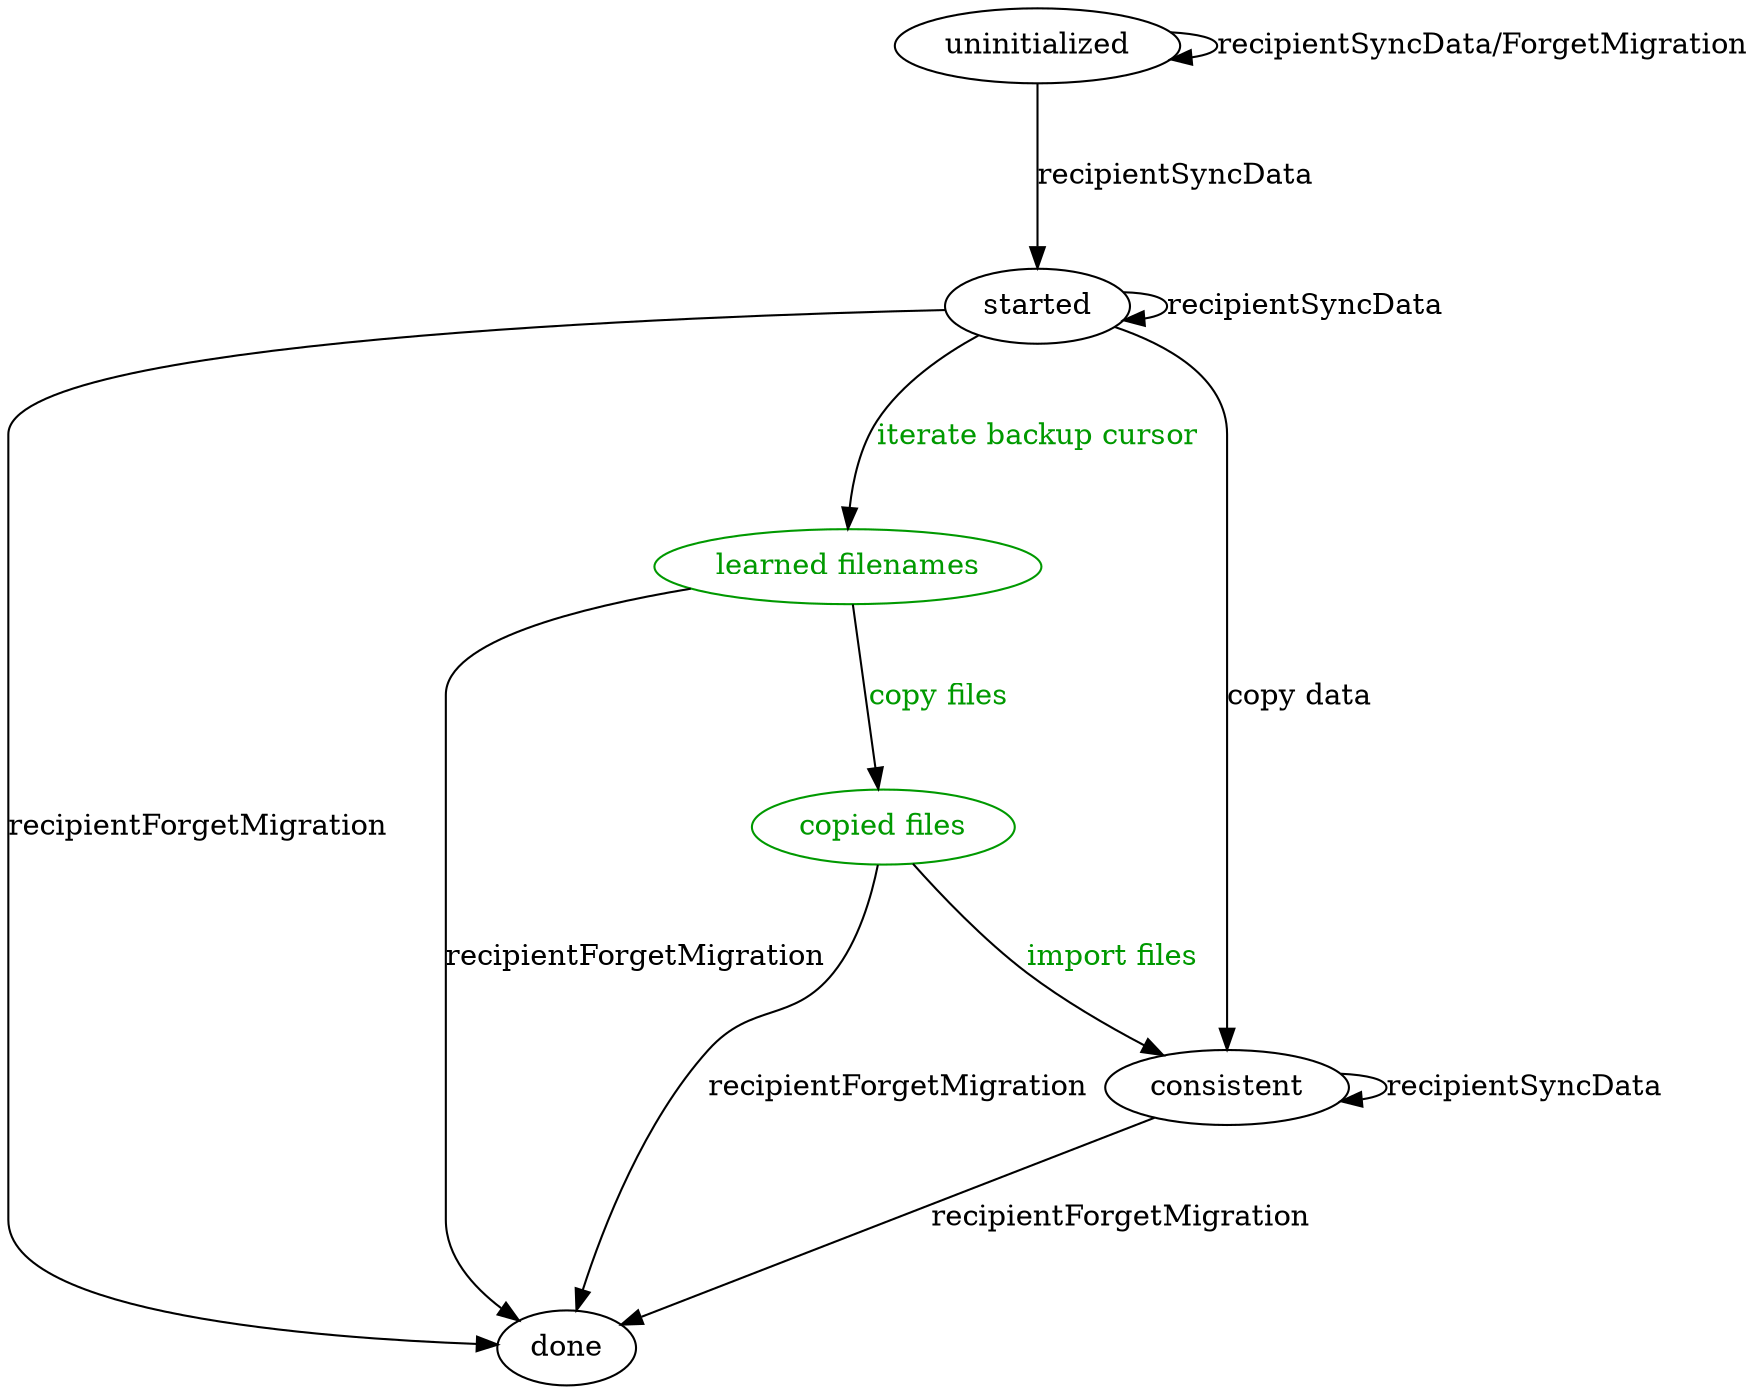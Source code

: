 digraph G {
	edge [minlen=2];
    b0 [label="uninitialized"];
    b1 [label="started"];
    b6 [label="learned filenames", fontcolor="#009900", color="#009900"];
    b7 [label="copied files", fontcolor="#009900", color="#009900"];
    b2 [label="consistent"];
    b4 [label="done"];
    b0 -> b0 [label="recipientSyncData/ForgetMigration"];
    b0 -> b1 [label="recipientSyncData"];
    b1 -> b2 [label="copy data", weight=2];
    b1 -> b6 [label="iterate backup cursor", fontcolor="#009900"];
    b6 -> b7 [label="copy files", fontcolor="#009900"];
    b6 -> b4 [label="recipientForgetMigration"];
    b7 -> b2 [label="import files", fontcolor="#009900"];
    b7 -> b4 [label="recipientForgetMigration"];
    b1 -> b1 [label="recipientSyncData"];
    b1 -> b4 [label="recipientForgetMigration"];
    b2 -> b2 [label="recipientSyncData"];
    b2 -> b4 [label="recipientForgetMigration"];
}
